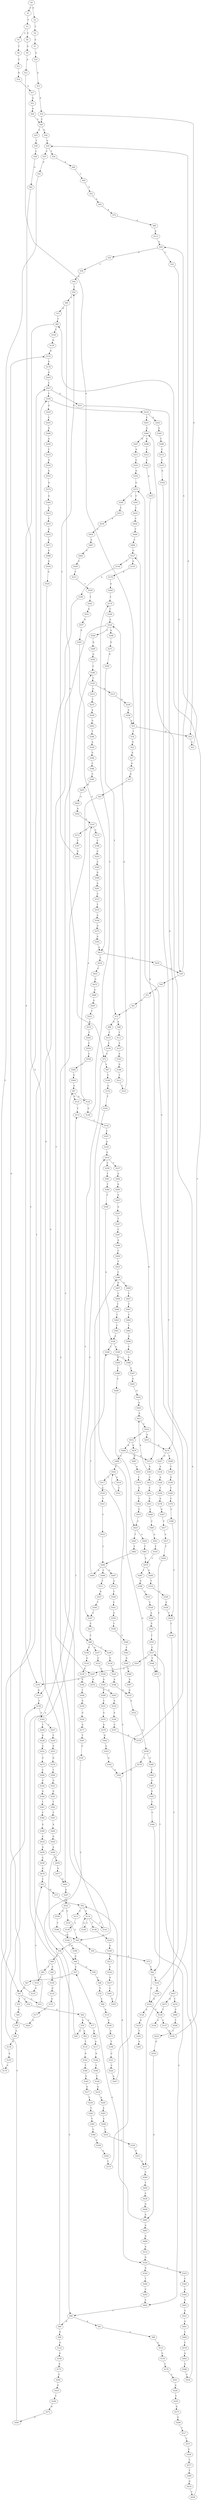 strict digraph  {
	S0 -> S1 [ label = C ];
	S0 -> S2 [ label = G ];
	S1 -> S3 [ label = T ];
	S2 -> S4 [ label = T ];
	S3 -> S5 [ label = A ];
	S3 -> S6 [ label = G ];
	S4 -> S7 [ label = G ];
	S5 -> S8 [ label = T ];
	S6 -> S9 [ label = G ];
	S7 -> S10 [ label = G ];
	S8 -> S11 [ label = T ];
	S9 -> S12 [ label = A ];
	S10 -> S13 [ label = A ];
	S11 -> S14 [ label = G ];
	S12 -> S15 [ label = A ];
	S13 -> S16 [ label = A ];
	S14 -> S17 [ label = G ];
	S15 -> S18 [ label = T ];
	S15 -> S19 [ label = G ];
	S16 -> S20 [ label = C ];
	S16 -> S19 [ label = G ];
	S17 -> S21 [ label = A ];
	S18 -> S22 [ label = G ];
	S19 -> S23 [ label = A ];
	S20 -> S24 [ label = G ];
	S20 -> S25 [ label = C ];
	S21 -> S26 [ label = A ];
	S22 -> S27 [ label = G ];
	S23 -> S28 [ label = A ];
	S24 -> S29 [ label = G ];
	S25 -> S30 [ label = T ];
	S26 -> S20 [ label = C ];
	S27 -> S31 [ label = G ];
	S28 -> S32 [ label = G ];
	S28 -> S33 [ label = C ];
	S29 -> S34 [ label = T ];
	S29 -> S35 [ label = C ];
	S30 -> S36 [ label = C ];
	S31 -> S37 [ label = G ];
	S32 -> S38 [ label = T ];
	S33 -> S39 [ label = G ];
	S34 -> S40 [ label = A ];
	S35 -> S41 [ label = A ];
	S36 -> S42 [ label = G ];
	S37 -> S43 [ label = T ];
	S38 -> S44 [ label = G ];
	S39 -> S45 [ label = A ];
	S39 -> S29 [ label = G ];
	S40 -> S46 [ label = C ];
	S41 -> S47 [ label = C ];
	S42 -> S48 [ label = G ];
	S43 -> S49 [ label = C ];
	S44 -> S50 [ label = T ];
	S45 -> S51 [ label = G ];
	S46 -> S52 [ label = G ];
	S47 -> S53 [ label = G ];
	S47 -> S54 [ label = C ];
	S47 -> S55 [ label = T ];
	S48 -> S56 [ label = G ];
	S48 -> S57 [ label = C ];
	S49 -> S58 [ label = C ];
	S49 -> S59 [ label = T ];
	S50 -> S60 [ label = C ];
	S51 -> S61 [ label = G ];
	S52 -> S62 [ label = A ];
	S53 -> S63 [ label = C ];
	S54 -> S64 [ label = G ];
	S55 -> S65 [ label = G ];
	S56 -> S66 [ label = C ];
	S57 -> S67 [ label = A ];
	S58 -> S68 [ label = C ];
	S58 -> S69 [ label = G ];
	S59 -> S70 [ label = C ];
	S60 -> S71 [ label = G ];
	S60 -> S72 [ label = C ];
	S61 -> S73 [ label = T ];
	S62 -> S74 [ label = A ];
	S63 -> S75 [ label = G ];
	S64 -> S76 [ label = A ];
	S64 -> S77 [ label = G ];
	S65 -> S78 [ label = G ];
	S66 -> S79 [ label = T ];
	S67 -> S47 [ label = C ];
	S68 -> S80 [ label = G ];
	S68 -> S81 [ label = A ];
	S69 -> S82 [ label = C ];
	S69 -> S83 [ label = T ];
	S70 -> S84 [ label = T ];
	S71 -> S85 [ label = T ];
	S72 -> S86 [ label = T ];
	S72 -> S87 [ label = C ];
	S73 -> S88 [ label = G ];
	S73 -> S89 [ label = A ];
	S74 -> S90 [ label = G ];
	S75 -> S91 [ label = C ];
	S76 -> S92 [ label = G ];
	S76 -> S93 [ label = A ];
	S77 -> S94 [ label = G ];
	S78 -> S95 [ label = G ];
	S79 -> S96 [ label = C ];
	S80 -> S97 [ label = A ];
	S80 -> S98 [ label = G ];
	S81 -> S99 [ label = G ];
	S82 -> S100 [ label = C ];
	S83 -> S101 [ label = C ];
	S84 -> S102 [ label = C ];
	S84 -> S103 [ label = G ];
	S85 -> S104 [ label = C ];
	S85 -> S105 [ label = G ];
	S86 -> S106 [ label = G ];
	S86 -> S107 [ label = A ];
	S86 -> S108 [ label = T ];
	S87 -> S109 [ label = T ];
	S88 -> S110 [ label = T ];
	S89 -> S111 [ label = T ];
	S90 -> S112 [ label = A ];
	S91 -> S113 [ label = C ];
	S91 -> S114 [ label = G ];
	S92 -> S115 [ label = T ];
	S93 -> S116 [ label = T ];
	S94 -> S117 [ label = A ];
	S95 -> S118 [ label = A ];
	S96 -> S119 [ label = A ];
	S97 -> S120 [ label = A ];
	S97 -> S121 [ label = G ];
	S98 -> S122 [ label = A ];
	S99 -> S123 [ label = A ];
	S100 -> S124 [ label = G ];
	S101 -> S125 [ label = G ];
	S102 -> S126 [ label = T ];
	S102 -> S127 [ label = G ];
	S103 -> S128 [ label = A ];
	S103 -> S129 [ label = T ];
	S104 -> S130 [ label = G ];
	S105 -> S131 [ label = G ];
	S106 -> S132 [ label = G ];
	S107 -> S133 [ label = C ];
	S108 -> S134 [ label = G ];
	S109 -> S135 [ label = G ];
	S110 -> S136 [ label = C ];
	S111 -> S137 [ label = A ];
	S112 -> S28 [ label = A ];
	S113 -> S138 [ label = T ];
	S114 -> S139 [ label = T ];
	S114 -> S140 [ label = C ];
	S114 -> S141 [ label = G ];
	S115 -> S142 [ label = C ];
	S116 -> S143 [ label = G ];
	S117 -> S144 [ label = A ];
	S118 -> S145 [ label = A ];
	S119 -> S146 [ label = C ];
	S120 -> S147 [ label = A ];
	S120 -> S148 [ label = G ];
	S121 -> S115 [ label = T ];
	S122 -> S149 [ label = G ];
	S123 -> S150 [ label = G ];
	S124 -> S151 [ label = G ];
	S125 -> S152 [ label = G ];
	S126 -> S103 [ label = G ];
	S127 -> S153 [ label = A ];
	S127 -> S154 [ label = T ];
	S128 -> S155 [ label = G ];
	S129 -> S156 [ label = A ];
	S129 -> S157 [ label = C ];
	S130 -> S152 [ label = G ];
	S131 -> S158 [ label = T ];
	S132 -> S159 [ label = C ];
	S133 -> S160 [ label = T ];
	S134 -> S161 [ label = T ];
	S135 -> S162 [ label = T ];
	S136 -> S72 [ label = C ];
	S137 -> S163 [ label = A ];
	S138 -> S164 [ label = C ];
	S139 -> S165 [ label = C ];
	S140 -> S114 [ label = G ];
	S141 -> S166 [ label = C ];
	S142 -> S167 [ label = C ];
	S143 -> S168 [ label = T ];
	S144 -> S169 [ label = T ];
	S145 -> S170 [ label = C ];
	S146 -> S171 [ label = G ];
	S147 -> S172 [ label = G ];
	S147 -> S173 [ label = C ];
	S148 -> S174 [ label = T ];
	S149 -> S175 [ label = G ];
	S150 -> S176 [ label = C ];
	S151 -> S177 [ label = A ];
	S152 -> S178 [ label = A ];
	S153 -> S179 [ label = A ];
	S154 -> S180 [ label = G ];
	S155 -> S181 [ label = T ];
	S157 -> S182 [ label = G ];
	S158 -> S183 [ label = A ];
	S159 -> S184 [ label = C ];
	S160 -> S185 [ label = A ];
	S161 -> S186 [ label = A ];
	S162 -> S187 [ label = C ];
	S163 -> S188 [ label = G ];
	S164 -> S189 [ label = G ];
	S165 -> S190 [ label = G ];
	S166 -> S191 [ label = T ];
	S167 -> S192 [ label = A ];
	S168 -> S193 [ label = A ];
	S169 -> S194 [ label = T ];
	S170 -> S195 [ label = T ];
	S171 -> S196 [ label = T ];
	S172 -> S197 [ label = T ];
	S173 -> S198 [ label = C ];
	S174 -> S199 [ label = C ];
	S175 -> S200 [ label = C ];
	S176 -> S201 [ label = C ];
	S177 -> S202 [ label = A ];
	S178 -> S203 [ label = A ];
	S179 -> S204 [ label = G ];
	S180 -> S131 [ label = G ];
	S181 -> S205 [ label = A ];
	S182 -> S85 [ label = T ];
	S183 -> S206 [ label = T ];
	S183 -> S207 [ label = C ];
	S184 -> S208 [ label = T ];
	S185 -> S209 [ label = C ];
	S186 -> S210 [ label = G ];
	S187 -> S211 [ label = C ];
	S188 -> S212 [ label = T ];
	S189 -> S48 [ label = G ];
	S190 -> S213 [ label = A ];
	S191 -> S214 [ label = A ];
	S191 -> S215 [ label = G ];
	S192 -> S216 [ label = G ];
	S193 -> S217 [ label = G ];
	S194 -> S218 [ label = G ];
	S195 -> S219 [ label = G ];
	S195 -> S220 [ label = A ];
	S196 -> S221 [ label = C ];
	S197 -> S222 [ label = G ];
	S198 -> S223 [ label = C ];
	S199 -> S224 [ label = G ];
	S200 -> S225 [ label = G ];
	S201 -> S226 [ label = A ];
	S202 -> S227 [ label = C ];
	S203 -> S227 [ label = C ];
	S204 -> S174 [ label = T ];
	S206 -> S228 [ label = G ];
	S207 -> S229 [ label = C ];
	S208 -> S230 [ label = G ];
	S209 -> S231 [ label = C ];
	S210 -> S232 [ label = G ];
	S211 -> S86 [ label = T ];
	S212 -> S233 [ label = C ];
	S213 -> S234 [ label = C ];
	S214 -> S235 [ label = T ];
	S215 -> S236 [ label = G ];
	S216 -> S237 [ label = T ];
	S216 -> S238 [ label = C ];
	S217 -> S239 [ label = T ];
	S218 -> S240 [ label = A ];
	S219 -> S241 [ label = C ];
	S219 -> S242 [ label = G ];
	S220 -> S243 [ label = C ];
	S221 -> S244 [ label = C ];
	S222 -> S50 [ label = T ];
	S223 -> S245 [ label = C ];
	S224 -> S246 [ label = C ];
	S224 -> S247 [ label = T ];
	S224 -> S248 [ label = A ];
	S225 -> S249 [ label = T ];
	S226 -> S250 [ label = C ];
	S227 -> S251 [ label = A ];
	S227 -> S195 [ label = T ];
	S228 -> S252 [ label = A ];
	S229 -> S253 [ label = G ];
	S230 -> S254 [ label = G ];
	S231 -> S255 [ label = A ];
	S232 -> S256 [ label = A ];
	S233 -> S224 [ label = G ];
	S234 -> S257 [ label = G ];
	S235 -> S258 [ label = A ];
	S236 -> S259 [ label = A ];
	S237 -> S260 [ label = A ];
	S238 -> S261 [ label = T ];
	S239 -> S262 [ label = T ];
	S240 -> S263 [ label = A ];
	S241 -> S264 [ label = A ];
	S242 -> S265 [ label = A ];
	S243 -> S266 [ label = A ];
	S244 -> S267 [ label = A ];
	S245 -> S268 [ label = G ];
	S246 -> S269 [ label = G ];
	S247 -> S270 [ label = A ];
	S247 -> S105 [ label = G ];
	S248 -> S271 [ label = G ];
	S249 -> S272 [ label = G ];
	S250 -> S273 [ label = G ];
	S251 -> S274 [ label = G ];
	S252 -> S275 [ label = G ];
	S253 -> S276 [ label = G ];
	S254 -> S277 [ label = G ];
	S255 -> S278 [ label = G ];
	S256 -> S279 [ label = G ];
	S256 -> S280 [ label = A ];
	S257 -> S281 [ label = C ];
	S258 -> S282 [ label = G ];
	S259 -> S15 [ label = A ];
	S260 -> S283 [ label = G ];
	S261 -> S284 [ label = T ];
	S262 -> S285 [ label = T ];
	S263 -> S286 [ label = C ];
	S264 -> S287 [ label = G ];
	S264 -> S288 [ label = A ];
	S265 -> S289 [ label = C ];
	S266 -> S290 [ label = A ];
	S267 -> S216 [ label = G ];
	S268 -> S291 [ label = A ];
	S269 -> S292 [ label = G ];
	S270 -> S293 [ label = A ];
	S271 -> S294 [ label = G ];
	S272 -> S295 [ label = G ];
	S273 -> S296 [ label = G ];
	S274 -> S297 [ label = G ];
	S274 -> S298 [ label = C ];
	S275 -> S299 [ label = C ];
	S276 -> S300 [ label = T ];
	S277 -> S301 [ label = T ];
	S278 -> S302 [ label = G ];
	S279 -> S303 [ label = A ];
	S280 -> S304 [ label = A ];
	S281 -> S305 [ label = G ];
	S282 -> S306 [ label = T ];
	S283 -> S307 [ label = G ];
	S284 -> S308 [ label = C ];
	S285 -> S309 [ label = C ];
	S286 -> S310 [ label = C ];
	S287 -> S311 [ label = A ];
	S288 -> S312 [ label = C ];
	S289 -> S313 [ label = C ];
	S290 -> S314 [ label = C ];
	S291 -> S315 [ label = C ];
	S292 -> S166 [ label = C ];
	S293 -> S316 [ label = G ];
	S294 -> S73 [ label = T ];
	S295 -> S158 [ label = T ];
	S296 -> S317 [ label = T ];
	S297 -> S318 [ label = A ];
	S298 -> S319 [ label = C ];
	S299 -> S320 [ label = G ];
	S300 -> S321 [ label = G ];
	S301 -> S322 [ label = C ];
	S302 -> S323 [ label = A ];
	S303 -> S324 [ label = G ];
	S304 -> S325 [ label = G ];
	S305 -> S91 [ label = C ];
	S306 -> S326 [ label = A ];
	S307 -> S327 [ label = G ];
	S308 -> S328 [ label = A ];
	S309 -> S329 [ label = A ];
	S310 -> S330 [ label = C ];
	S311 -> S331 [ label = C ];
	S312 -> S332 [ label = C ];
	S313 -> S333 [ label = C ];
	S314 -> S334 [ label = G ];
	S315 -> S335 [ label = T ];
	S316 -> S336 [ label = A ];
	S317 -> S337 [ label = T ];
	S318 -> S338 [ label = A ];
	S319 -> S339 [ label = G ];
	S320 -> S340 [ label = G ];
	S321 -> S341 [ label = G ];
	S322 -> S58 [ label = C ];
	S323 -> S342 [ label = G ];
	S324 -> S343 [ label = T ];
	S324 -> S344 [ label = G ];
	S325 -> S345 [ label = G ];
	S326 -> S346 [ label = G ];
	S327 -> S347 [ label = T ];
	S328 -> S348 [ label = T ];
	S328 -> S349 [ label = C ];
	S329 -> S350 [ label = C ];
	S330 -> S351 [ label = G ];
	S331 -> S352 [ label = G ];
	S332 -> S353 [ label = A ];
	S333 -> S354 [ label = G ];
	S334 -> S355 [ label = A ];
	S335 -> S356 [ label = A ];
	S336 -> S357 [ label = C ];
	S337 -> S358 [ label = A ];
	S338 -> S359 [ label = T ];
	S339 -> S360 [ label = T ];
	S340 -> S361 [ label = T ];
	S341 -> S362 [ label = T ];
	S342 -> S303 [ label = A ];
	S343 -> S363 [ label = C ];
	S344 -> S364 [ label = T ];
	S345 -> S365 [ label = T ];
	S346 -> S366 [ label = C ];
	S347 -> S367 [ label = C ];
	S348 -> S368 [ label = C ];
	S349 -> S369 [ label = G ];
	S350 -> S370 [ label = T ];
	S351 -> S371 [ label = T ];
	S352 -> S372 [ label = G ];
	S353 -> S373 [ label = G ];
	S354 -> S371 [ label = T ];
	S355 -> S374 [ label = A ];
	S356 -> S375 [ label = G ];
	S357 -> S376 [ label = G ];
	S358 -> S377 [ label = C ];
	S359 -> S378 [ label = A ];
	S360 -> S379 [ label = C ];
	S361 -> S380 [ label = C ];
	S362 -> S381 [ label = T ];
	S363 -> S382 [ label = A ];
	S364 -> S383 [ label = C ];
	S365 -> S384 [ label = C ];
	S366 -> S385 [ label = C ];
	S367 -> S386 [ label = A ];
	S368 -> S387 [ label = C ];
	S369 -> S388 [ label = C ];
	S370 -> S389 [ label = C ];
	S371 -> S390 [ label = C ];
	S372 -> S391 [ label = C ];
	S372 -> S392 [ label = A ];
	S373 -> S393 [ label = A ];
	S374 -> S394 [ label = A ];
	S375 -> S395 [ label = A ];
	S376 -> S372 [ label = G ];
	S377 -> S396 [ label = T ];
	S378 -> S397 [ label = G ];
	S379 -> S398 [ label = C ];
	S380 -> S399 [ label = G ];
	S381 -> S400 [ label = A ];
	S382 -> S401 [ label = G ];
	S383 -> S402 [ label = C ];
	S384 -> S402 [ label = C ];
	S385 -> S403 [ label = G ];
	S386 -> S404 [ label = C ];
	S387 -> S405 [ label = A ];
	S388 -> S406 [ label = C ];
	S389 -> S407 [ label = G ];
	S389 -> S408 [ label = C ];
	S390 -> S409 [ label = T ];
	S391 -> S410 [ label = T ];
	S392 -> S411 [ label = C ];
	S393 -> S412 [ label = C ];
	S393 -> S413 [ label = A ];
	S394 -> S414 [ label = A ];
	S395 -> S415 [ label = A ];
	S396 -> S416 [ label = G ];
	S397 -> S417 [ label = T ];
	S398 -> S418 [ label = T ];
	S399 -> S419 [ label = C ];
	S400 -> S420 [ label = G ];
	S401 -> S421 [ label = G ];
	S402 -> S68 [ label = C ];
	S403 -> S422 [ label = A ];
	S404 -> S423 [ label = T ];
	S405 -> S424 [ label = G ];
	S406 -> S425 [ label = C ];
	S407 -> S426 [ label = C ];
	S408 -> S427 [ label = T ];
	S409 -> S428 [ label = C ];
	S410 -> S429 [ label = C ];
	S411 -> S430 [ label = A ];
	S412 -> S431 [ label = T ];
	S413 -> S432 [ label = C ];
	S414 -> S433 [ label = C ];
	S415 -> S434 [ label = T ];
	S415 -> S435 [ label = C ];
	S416 -> S436 [ label = C ];
	S417 -> S437 [ label = C ];
	S418 -> S438 [ label = C ];
	S419 -> S439 [ label = A ];
	S420 -> S440 [ label = A ];
	S421 -> S441 [ label = A ];
	S422 -> S442 [ label = A ];
	S423 -> S389 [ label = C ];
	S424 -> S443 [ label = A ];
	S425 -> S444 [ label = A ];
	S425 -> S445 [ label = T ];
	S426 -> S446 [ label = T ];
	S427 -> S447 [ label = T ];
	S428 -> S448 [ label = G ];
	S429 -> S449 [ label = T ];
	S430 -> S450 [ label = C ];
	S431 -> S451 [ label = C ];
	S432 -> S452 [ label = C ];
	S432 -> S453 [ label = A ];
	S433 -> S454 [ label = A ];
	S434 -> S455 [ label = C ];
	S435 -> S39 [ label = G ];
	S436 -> S264 [ label = A ];
	S437 -> S456 [ label = T ];
	S438 -> S457 [ label = T ];
	S439 -> S458 [ label = C ];
	S440 -> S459 [ label = A ];
	S441 -> S460 [ label = C ];
	S442 -> S147 [ label = A ];
	S443 -> S413 [ label = A ];
	S444 -> S461 [ label = T ];
	S445 -> S462 [ label = T ];
	S446 -> S463 [ label = T ];
	S447 -> S464 [ label = T ];
	S448 -> S465 [ label = G ];
	S449 -> S466 [ label = C ];
	S450 -> S467 [ label = A ];
	S451 -> S468 [ label = C ];
	S452 -> S469 [ label = A ];
	S452 -> S470 [ label = G ];
	S453 -> S274 [ label = G ];
	S454 -> S471 [ label = G ];
	S455 -> S472 [ label = G ];
	S456 -> S473 [ label = C ];
	S457 -> S474 [ label = T ];
	S457 -> S475 [ label = G ];
	S458 -> S476 [ label = G ];
	S459 -> S477 [ label = G ];
	S460 -> S478 [ label = C ];
	S461 -> S479 [ label = C ];
	S462 -> S480 [ label = C ];
	S463 -> S481 [ label = C ];
	S464 -> S482 [ label = C ];
	S465 -> S483 [ label = A ];
	S465 -> S57 [ label = C ];
	S466 -> S127 [ label = G ];
	S467 -> S484 [ label = C ];
	S468 -> S485 [ label = C ];
	S469 -> S373 [ label = G ];
	S469 -> S486 [ label = C ];
	S470 -> S487 [ label = G ];
	S471 -> S488 [ label = A ];
	S472 -> S489 [ label = G ];
	S473 -> S84 [ label = T ];
	S474 -> S490 [ label = C ];
	S475 -> S129 [ label = T ];
	S476 -> S63 [ label = C ];
	S477 -> S491 [ label = G ];
	S478 -> S492 [ label = A ];
	S479 -> S493 [ label = T ];
	S479 -> S494 [ label = G ];
	S480 -> S495 [ label = A ];
	S480 -> S496 [ label = C ];
	S480 -> S497 [ label = G ];
	S481 -> S328 [ label = A ];
	S482 -> S498 [ label = A ];
	S483 -> S499 [ label = G ];
	S484 -> S500 [ label = C ];
	S485 -> S501 [ label = A ];
	S486 -> S502 [ label = C ];
	S487 -> S503 [ label = A ];
	S488 -> S504 [ label = A ];
	S489 -> S505 [ label = G ];
	S490 -> S506 [ label = T ];
	S491 -> S507 [ label = G ];
	S492 -> S508 [ label = G ];
	S493 -> S509 [ label = G ];
	S494 -> S510 [ label = T ];
	S495 -> S348 [ label = T ];
	S496 -> S511 [ label = T ];
	S497 -> S512 [ label = A ];
	S498 -> S513 [ label = T ];
	S499 -> S514 [ label = A ];
	S500 -> S515 [ label = T ];
	S501 -> S516 [ label = T ];
	S502 -> S517 [ label = C ];
	S502 -> S518 [ label = A ];
	S503 -> S519 [ label = C ];
	S504 -> S520 [ label = G ];
	S505 -> S521 [ label = T ];
	S506 -> S522 [ label = C ];
	S507 -> S523 [ label = G ];
	S508 -> S524 [ label = T ];
	S509 -> S525 [ label = C ];
	S510 -> S526 [ label = C ];
	S511 -> S527 [ label = G ];
	S512 -> S528 [ label = T ];
	S513 -> S368 [ label = C ];
	S514 -> S324 [ label = G ];
	S515 -> S529 [ label = C ];
	S516 -> S479 [ label = C ];
	S517 -> S530 [ label = C ];
	S518 -> S531 [ label = C ];
	S519 -> S532 [ label = G ];
	S520 -> S491 [ label = G ];
	S521 -> S533 [ label = A ];
	S522 -> S534 [ label = G ];
	S523 -> S535 [ label = T ];
	S523 -> S536 [ label = G ];
	S524 -> S537 [ label = C ];
	S525 -> S538 [ label = C ];
	S526 -> S539 [ label = C ];
	S527 -> S540 [ label = T ];
	S528 -> S541 [ label = C ];
	S529 -> S542 [ label = T ];
	S530 -> S543 [ label = T ];
	S531 -> S502 [ label = C ];
	S532 -> S544 [ label = C ];
	S533 -> S545 [ label = T ];
	S534 -> S465 [ label = G ];
	S535 -> S49 [ label = C ];
	S536 -> S546 [ label = T ];
	S537 -> S547 [ label = G ];
	S537 -> S548 [ label = T ];
	S538 -> S549 [ label = A ];
	S539 -> S418 [ label = T ];
	S540 -> S187 [ label = C ];
	S541 -> S550 [ label = G ];
	S542 -> S551 [ label = A ];
	S543 -> S552 [ label = T ];
	S544 -> S553 [ label = C ];
	S545 -> S554 [ label = C ];
	S546 -> S49 [ label = C ];
	S547 -> S247 [ label = T ];
	S548 -> S473 [ label = C ];
	S549 -> S555 [ label = G ];
	S550 -> S556 [ label = T ];
	S551 -> S557 [ label = G ];
	S552 -> S480 [ label = C ];
	S553 -> S425 [ label = C ];
	S554 -> S558 [ label = C ];
	S555 -> S559 [ label = T ];
	S556 -> S560 [ label = T ];
	S557 -> S561 [ label = A ];
	S558 -> S562 [ label = C ];
	S559 -> S537 [ label = C ];
	S560 -> S563 [ label = T ];
	S561 -> S415 [ label = A ];
	S562 -> S564 [ label = G ];
	S563 -> S565 [ label = G ];
	S564 -> S97 [ label = A ];
	S565 -> S566 [ label = T ];
	S566 -> S567 [ label = A ];
	S567 -> S210 [ label = G ];
}
